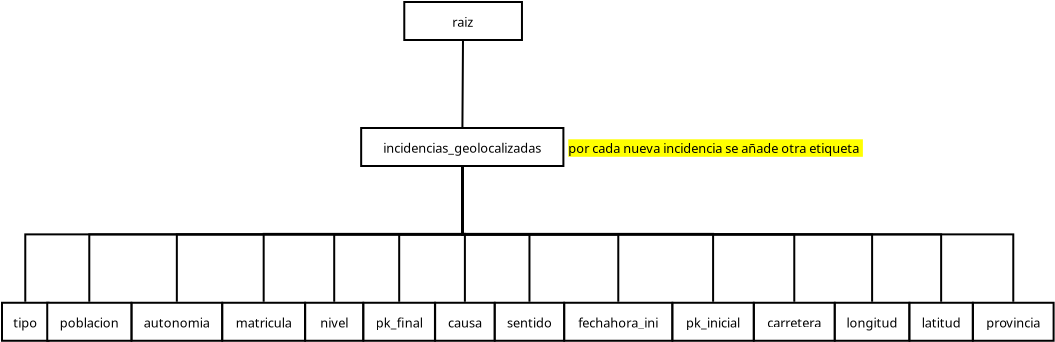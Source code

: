 <?xml version="1.0" encoding="UTF-8"?>
<dia:diagram xmlns:dia="http://www.lysator.liu.se/~alla/dia/">
  <dia:layer name="Fondo" visible="true" active="true">
    <dia:object type="Flowchart - Box" version="0" id="O0">
      <dia:attribute name="obj_pos">
        <dia:point val="20.85,3"/>
      </dia:attribute>
      <dia:attribute name="obj_bb">
        <dia:rectangle val="20.8,2.95;26.784,4.95"/>
      </dia:attribute>
      <dia:attribute name="elem_corner">
        <dia:point val="20.85,3"/>
      </dia:attribute>
      <dia:attribute name="elem_width">
        <dia:real val="5.884"/>
      </dia:attribute>
      <dia:attribute name="elem_height">
        <dia:real val="1.9"/>
      </dia:attribute>
      <dia:attribute name="show_background">
        <dia:boolean val="true"/>
      </dia:attribute>
      <dia:attribute name="padding">
        <dia:real val="0.5"/>
      </dia:attribute>
      <dia:attribute name="text">
        <dia:composite type="text">
          <dia:attribute name="string">
            <dia:string>#raiz#</dia:string>
          </dia:attribute>
          <dia:attribute name="font">
            <dia:font family="sans" style="0" name="Helvetica"/>
          </dia:attribute>
          <dia:attribute name="height">
            <dia:real val="0.8"/>
          </dia:attribute>
          <dia:attribute name="pos">
            <dia:point val="23.792,4.145"/>
          </dia:attribute>
          <dia:attribute name="color">
            <dia:color val="#000000"/>
          </dia:attribute>
          <dia:attribute name="alignment">
            <dia:enum val="1"/>
          </dia:attribute>
        </dia:composite>
      </dia:attribute>
    </dia:object>
    <dia:object type="Flowchart - Box" version="0" id="O1">
      <dia:attribute name="obj_pos">
        <dia:point val="18.694,9.3"/>
      </dia:attribute>
      <dia:attribute name="obj_bb">
        <dia:rectangle val="18.644,9.25;28.856,11.25"/>
      </dia:attribute>
      <dia:attribute name="elem_corner">
        <dia:point val="18.694,9.3"/>
      </dia:attribute>
      <dia:attribute name="elem_width">
        <dia:real val="10.112"/>
      </dia:attribute>
      <dia:attribute name="elem_height">
        <dia:real val="1.9"/>
      </dia:attribute>
      <dia:attribute name="show_background">
        <dia:boolean val="true"/>
      </dia:attribute>
      <dia:attribute name="padding">
        <dia:real val="0.5"/>
      </dia:attribute>
      <dia:attribute name="text">
        <dia:composite type="text">
          <dia:attribute name="string">
            <dia:string>#incidencias_geolocalizadas#</dia:string>
          </dia:attribute>
          <dia:attribute name="font">
            <dia:font family="sans" style="0" name="Helvetica"/>
          </dia:attribute>
          <dia:attribute name="height">
            <dia:real val="0.8"/>
          </dia:attribute>
          <dia:attribute name="pos">
            <dia:point val="23.75,10.445"/>
          </dia:attribute>
          <dia:attribute name="color">
            <dia:color val="#000000"/>
          </dia:attribute>
          <dia:attribute name="alignment">
            <dia:enum val="1"/>
          </dia:attribute>
        </dia:composite>
      </dia:attribute>
    </dia:object>
    <dia:object type="Standard - Line" version="0" id="O2">
      <dia:attribute name="obj_pos">
        <dia:point val="23.785,4.95"/>
      </dia:attribute>
      <dia:attribute name="obj_bb">
        <dia:rectangle val="23.706,4.9;23.836,9.3"/>
      </dia:attribute>
      <dia:attribute name="conn_endpoints">
        <dia:point val="23.785,4.95"/>
        <dia:point val="23.757,9.25"/>
      </dia:attribute>
      <dia:attribute name="numcp">
        <dia:int val="1"/>
      </dia:attribute>
      <dia:connections>
        <dia:connection handle="0" to="O0" connection="16"/>
        <dia:connection handle="1" to="O1" connection="16"/>
      </dia:connections>
    </dia:object>
    <dia:object type="Flowchart - Box" version="0" id="O3">
      <dia:attribute name="obj_pos">
        <dia:point val="0.736,18.038"/>
      </dia:attribute>
      <dia:attribute name="obj_bb">
        <dia:rectangle val="0.686,17.988;3.114,19.988"/>
      </dia:attribute>
      <dia:attribute name="elem_corner">
        <dia:point val="0.736,18.038"/>
      </dia:attribute>
      <dia:attribute name="elem_width">
        <dia:real val="2.328"/>
      </dia:attribute>
      <dia:attribute name="elem_height">
        <dia:real val="1.9"/>
      </dia:attribute>
      <dia:attribute name="show_background">
        <dia:boolean val="true"/>
      </dia:attribute>
      <dia:attribute name="padding">
        <dia:real val="0.5"/>
      </dia:attribute>
      <dia:attribute name="text">
        <dia:composite type="text">
          <dia:attribute name="string">
            <dia:string>#tipo#</dia:string>
          </dia:attribute>
          <dia:attribute name="font">
            <dia:font family="sans" style="0" name="Helvetica"/>
          </dia:attribute>
          <dia:attribute name="height">
            <dia:real val="0.8"/>
          </dia:attribute>
          <dia:attribute name="pos">
            <dia:point val="1.9,19.183"/>
          </dia:attribute>
          <dia:attribute name="color">
            <dia:color val="#000000"/>
          </dia:attribute>
          <dia:attribute name="alignment">
            <dia:enum val="1"/>
          </dia:attribute>
        </dia:composite>
      </dia:attribute>
    </dia:object>
    <dia:object type="Flowchart - Box" version="0" id="O4">
      <dia:attribute name="obj_pos">
        <dia:point val="7.213,18.038"/>
      </dia:attribute>
      <dia:attribute name="obj_bb">
        <dia:rectangle val="7.163,17.988;11.793,19.988"/>
      </dia:attribute>
      <dia:attribute name="elem_corner">
        <dia:point val="7.213,18.038"/>
      </dia:attribute>
      <dia:attribute name="elem_width">
        <dia:real val="4.53"/>
      </dia:attribute>
      <dia:attribute name="elem_height">
        <dia:real val="1.9"/>
      </dia:attribute>
      <dia:attribute name="show_background">
        <dia:boolean val="true"/>
      </dia:attribute>
      <dia:attribute name="padding">
        <dia:real val="0.5"/>
      </dia:attribute>
      <dia:attribute name="text">
        <dia:composite type="text">
          <dia:attribute name="string">
            <dia:string>#autonomia#</dia:string>
          </dia:attribute>
          <dia:attribute name="font">
            <dia:font family="sans" style="0" name="Helvetica"/>
          </dia:attribute>
          <dia:attribute name="height">
            <dia:real val="0.8"/>
          </dia:attribute>
          <dia:attribute name="pos">
            <dia:point val="9.478,19.183"/>
          </dia:attribute>
          <dia:attribute name="color">
            <dia:color val="#000000"/>
          </dia:attribute>
          <dia:attribute name="alignment">
            <dia:enum val="1"/>
          </dia:attribute>
        </dia:composite>
      </dia:attribute>
    </dia:object>
    <dia:object type="Flowchart - Box" version="0" id="O5">
      <dia:attribute name="obj_pos">
        <dia:point val="49.284,18.038"/>
      </dia:attribute>
      <dia:attribute name="obj_bb">
        <dia:rectangle val="49.234,17.988;53.366,19.988"/>
      </dia:attribute>
      <dia:attribute name="elem_corner">
        <dia:point val="49.284,18.038"/>
      </dia:attribute>
      <dia:attribute name="elem_width">
        <dia:real val="4.032"/>
      </dia:attribute>
      <dia:attribute name="elem_height">
        <dia:real val="1.9"/>
      </dia:attribute>
      <dia:attribute name="show_background">
        <dia:boolean val="true"/>
      </dia:attribute>
      <dia:attribute name="padding">
        <dia:real val="0.5"/>
      </dia:attribute>
      <dia:attribute name="text">
        <dia:composite type="text">
          <dia:attribute name="string">
            <dia:string>#provincia#</dia:string>
          </dia:attribute>
          <dia:attribute name="font">
            <dia:font family="sans" style="0" name="Helvetica"/>
          </dia:attribute>
          <dia:attribute name="height">
            <dia:real val="0.8"/>
          </dia:attribute>
          <dia:attribute name="pos">
            <dia:point val="51.3,19.183"/>
          </dia:attribute>
          <dia:attribute name="color">
            <dia:color val="#000000"/>
          </dia:attribute>
          <dia:attribute name="alignment">
            <dia:enum val="1"/>
          </dia:attribute>
        </dia:composite>
      </dia:attribute>
    </dia:object>
    <dia:object type="Flowchart - Box" version="0" id="O6">
      <dia:attribute name="obj_pos">
        <dia:point val="11.753,18.038"/>
      </dia:attribute>
      <dia:attribute name="obj_bb">
        <dia:rectangle val="11.703,17.988;15.936,19.988"/>
      </dia:attribute>
      <dia:attribute name="elem_corner">
        <dia:point val="11.753,18.038"/>
      </dia:attribute>
      <dia:attribute name="elem_width">
        <dia:real val="4.133"/>
      </dia:attribute>
      <dia:attribute name="elem_height">
        <dia:real val="1.9"/>
      </dia:attribute>
      <dia:attribute name="show_background">
        <dia:boolean val="true"/>
      </dia:attribute>
      <dia:attribute name="padding">
        <dia:real val="0.5"/>
      </dia:attribute>
      <dia:attribute name="text">
        <dia:composite type="text">
          <dia:attribute name="string">
            <dia:string>#matricula#</dia:string>
          </dia:attribute>
          <dia:attribute name="font">
            <dia:font family="sans" style="0" name="Helvetica"/>
          </dia:attribute>
          <dia:attribute name="height">
            <dia:real val="0.8"/>
          </dia:attribute>
          <dia:attribute name="pos">
            <dia:point val="13.819,19.183"/>
          </dia:attribute>
          <dia:attribute name="color">
            <dia:color val="#000000"/>
          </dia:attribute>
          <dia:attribute name="alignment">
            <dia:enum val="1"/>
          </dia:attribute>
        </dia:composite>
      </dia:attribute>
    </dia:object>
    <dia:object type="Flowchart - Box" version="0" id="O7">
      <dia:attribute name="obj_pos">
        <dia:point val="22.393,18.038"/>
      </dia:attribute>
      <dia:attribute name="obj_bb">
        <dia:rectangle val="22.343,17.988;25.418,19.988"/>
      </dia:attribute>
      <dia:attribute name="elem_corner">
        <dia:point val="22.393,18.038"/>
      </dia:attribute>
      <dia:attribute name="elem_width">
        <dia:real val="2.975"/>
      </dia:attribute>
      <dia:attribute name="elem_height">
        <dia:real val="1.9"/>
      </dia:attribute>
      <dia:attribute name="show_background">
        <dia:boolean val="true"/>
      </dia:attribute>
      <dia:attribute name="padding">
        <dia:real val="0.5"/>
      </dia:attribute>
      <dia:attribute name="text">
        <dia:composite type="text">
          <dia:attribute name="string">
            <dia:string>#causa#</dia:string>
          </dia:attribute>
          <dia:attribute name="font">
            <dia:font family="sans" style="0" name="Helvetica"/>
          </dia:attribute>
          <dia:attribute name="height">
            <dia:real val="0.8"/>
          </dia:attribute>
          <dia:attribute name="pos">
            <dia:point val="23.881,19.183"/>
          </dia:attribute>
          <dia:attribute name="color">
            <dia:color val="#000000"/>
          </dia:attribute>
          <dia:attribute name="alignment">
            <dia:enum val="1"/>
          </dia:attribute>
        </dia:composite>
      </dia:attribute>
    </dia:object>
    <dia:object type="Flowchart - Box" version="0" id="O8">
      <dia:attribute name="obj_pos">
        <dia:point val="2.998,18.038"/>
      </dia:attribute>
      <dia:attribute name="obj_bb">
        <dia:rectangle val="2.947,17.988;7.253,19.988"/>
      </dia:attribute>
      <dia:attribute name="elem_corner">
        <dia:point val="2.998,18.038"/>
      </dia:attribute>
      <dia:attribute name="elem_width">
        <dia:real val="4.205"/>
      </dia:attribute>
      <dia:attribute name="elem_height">
        <dia:real val="1.9"/>
      </dia:attribute>
      <dia:attribute name="show_background">
        <dia:boolean val="true"/>
      </dia:attribute>
      <dia:attribute name="padding">
        <dia:real val="0.5"/>
      </dia:attribute>
      <dia:attribute name="text">
        <dia:composite type="text">
          <dia:attribute name="string">
            <dia:string>#poblacion#</dia:string>
          </dia:attribute>
          <dia:attribute name="font">
            <dia:font family="sans" style="0" name="Helvetica"/>
          </dia:attribute>
          <dia:attribute name="height">
            <dia:real val="0.8"/>
          </dia:attribute>
          <dia:attribute name="pos">
            <dia:point val="5.1,19.183"/>
          </dia:attribute>
          <dia:attribute name="color">
            <dia:color val="#000000"/>
          </dia:attribute>
          <dia:attribute name="alignment">
            <dia:enum val="1"/>
          </dia:attribute>
        </dia:composite>
      </dia:attribute>
    </dia:object>
    <dia:object type="Flowchart - Box" version="0" id="O9">
      <dia:attribute name="obj_pos">
        <dia:point val="28.849,18.038"/>
      </dia:attribute>
      <dia:attribute name="obj_bb">
        <dia:rectangle val="28.799,17.988;34.302,19.988"/>
      </dia:attribute>
      <dia:attribute name="elem_corner">
        <dia:point val="28.849,18.038"/>
      </dia:attribute>
      <dia:attribute name="elem_width">
        <dia:real val="5.402"/>
      </dia:attribute>
      <dia:attribute name="elem_height">
        <dia:real val="1.9"/>
      </dia:attribute>
      <dia:attribute name="show_background">
        <dia:boolean val="true"/>
      </dia:attribute>
      <dia:attribute name="padding">
        <dia:real val="0.5"/>
      </dia:attribute>
      <dia:attribute name="text">
        <dia:composite type="text">
          <dia:attribute name="string">
            <dia:string>#fechahora_ini#</dia:string>
          </dia:attribute>
          <dia:attribute name="font">
            <dia:font family="sans" style="0" name="Helvetica"/>
          </dia:attribute>
          <dia:attribute name="height">
            <dia:real val="0.8"/>
          </dia:attribute>
          <dia:attribute name="pos">
            <dia:point val="31.55,19.183"/>
          </dia:attribute>
          <dia:attribute name="color">
            <dia:color val="#000000"/>
          </dia:attribute>
          <dia:attribute name="alignment">
            <dia:enum val="1"/>
          </dia:attribute>
        </dia:composite>
      </dia:attribute>
    </dia:object>
    <dia:object type="Flowchart - Box" version="0" id="O10">
      <dia:attribute name="obj_pos">
        <dia:point val="15.896,18.038"/>
      </dia:attribute>
      <dia:attribute name="obj_bb">
        <dia:rectangle val="15.846,17.988;18.848,19.988"/>
      </dia:attribute>
      <dia:attribute name="elem_corner">
        <dia:point val="15.896,18.038"/>
      </dia:attribute>
      <dia:attribute name="elem_width">
        <dia:real val="2.901"/>
      </dia:attribute>
      <dia:attribute name="elem_height">
        <dia:real val="1.9"/>
      </dia:attribute>
      <dia:attribute name="show_background">
        <dia:boolean val="true"/>
      </dia:attribute>
      <dia:attribute name="padding">
        <dia:real val="0.5"/>
      </dia:attribute>
      <dia:attribute name="text">
        <dia:composite type="text">
          <dia:attribute name="string">
            <dia:string>#nivel#</dia:string>
          </dia:attribute>
          <dia:attribute name="font">
            <dia:font family="sans" style="0" name="Helvetica"/>
          </dia:attribute>
          <dia:attribute name="height">
            <dia:real val="0.8"/>
          </dia:attribute>
          <dia:attribute name="pos">
            <dia:point val="17.347,19.183"/>
          </dia:attribute>
          <dia:attribute name="color">
            <dia:color val="#000000"/>
          </dia:attribute>
          <dia:attribute name="alignment">
            <dia:enum val="1"/>
          </dia:attribute>
        </dia:composite>
      </dia:attribute>
    </dia:object>
    <dia:object type="Flowchart - Box" version="0" id="O11">
      <dia:attribute name="obj_pos">
        <dia:point val="38.33,18.038"/>
      </dia:attribute>
      <dia:attribute name="obj_bb">
        <dia:rectangle val="38.28,17.988;42.42,19.988"/>
      </dia:attribute>
      <dia:attribute name="elem_corner">
        <dia:point val="38.33,18.038"/>
      </dia:attribute>
      <dia:attribute name="elem_width">
        <dia:real val="4.04"/>
      </dia:attribute>
      <dia:attribute name="elem_height">
        <dia:real val="1.9"/>
      </dia:attribute>
      <dia:attribute name="show_background">
        <dia:boolean val="true"/>
      </dia:attribute>
      <dia:attribute name="padding">
        <dia:real val="0.5"/>
      </dia:attribute>
      <dia:attribute name="text">
        <dia:composite type="text">
          <dia:attribute name="string">
            <dia:string>#carretera#</dia:string>
          </dia:attribute>
          <dia:attribute name="font">
            <dia:font family="sans" style="0" name="Helvetica"/>
          </dia:attribute>
          <dia:attribute name="height">
            <dia:real val="0.8"/>
          </dia:attribute>
          <dia:attribute name="pos">
            <dia:point val="40.35,19.183"/>
          </dia:attribute>
          <dia:attribute name="color">
            <dia:color val="#000000"/>
          </dia:attribute>
          <dia:attribute name="alignment">
            <dia:enum val="1"/>
          </dia:attribute>
        </dia:composite>
      </dia:attribute>
    </dia:object>
    <dia:object type="Flowchart - Box" version="0" id="O12">
      <dia:attribute name="obj_pos">
        <dia:point val="34.262,18.038"/>
      </dia:attribute>
      <dia:attribute name="obj_bb">
        <dia:rectangle val="34.212,17.988;38.37,19.988"/>
      </dia:attribute>
      <dia:attribute name="elem_corner">
        <dia:point val="34.262,18.038"/>
      </dia:attribute>
      <dia:attribute name="elem_width">
        <dia:real val="4.058"/>
      </dia:attribute>
      <dia:attribute name="elem_height">
        <dia:real val="1.9"/>
      </dia:attribute>
      <dia:attribute name="show_background">
        <dia:boolean val="true"/>
      </dia:attribute>
      <dia:attribute name="padding">
        <dia:real val="0.5"/>
      </dia:attribute>
      <dia:attribute name="text">
        <dia:composite type="text">
          <dia:attribute name="string">
            <dia:string>#pk_inicial#</dia:string>
          </dia:attribute>
          <dia:attribute name="font">
            <dia:font family="sans" style="0" name="Helvetica"/>
          </dia:attribute>
          <dia:attribute name="height">
            <dia:real val="0.8"/>
          </dia:attribute>
          <dia:attribute name="pos">
            <dia:point val="36.291,19.183"/>
          </dia:attribute>
          <dia:attribute name="color">
            <dia:color val="#000000"/>
          </dia:attribute>
          <dia:attribute name="alignment">
            <dia:enum val="1"/>
          </dia:attribute>
        </dia:composite>
      </dia:attribute>
    </dia:object>
    <dia:object type="Flowchart - Box" version="0" id="O13">
      <dia:attribute name="obj_pos">
        <dia:point val="18.808,18.038"/>
      </dia:attribute>
      <dia:attribute name="obj_bb">
        <dia:rectangle val="18.758,17.988;22.433,19.988"/>
      </dia:attribute>
      <dia:attribute name="elem_corner">
        <dia:point val="18.808,18.038"/>
      </dia:attribute>
      <dia:attribute name="elem_width">
        <dia:real val="3.575"/>
      </dia:attribute>
      <dia:attribute name="elem_height">
        <dia:real val="1.9"/>
      </dia:attribute>
      <dia:attribute name="show_background">
        <dia:boolean val="true"/>
      </dia:attribute>
      <dia:attribute name="padding">
        <dia:real val="0.5"/>
      </dia:attribute>
      <dia:attribute name="text">
        <dia:composite type="text">
          <dia:attribute name="string">
            <dia:string>#pk_final#</dia:string>
          </dia:attribute>
          <dia:attribute name="font">
            <dia:font family="sans" style="0" name="Helvetica"/>
          </dia:attribute>
          <dia:attribute name="height">
            <dia:real val="0.8"/>
          </dia:attribute>
          <dia:attribute name="pos">
            <dia:point val="20.595,19.183"/>
          </dia:attribute>
          <dia:attribute name="color">
            <dia:color val="#000000"/>
          </dia:attribute>
          <dia:attribute name="alignment">
            <dia:enum val="1"/>
          </dia:attribute>
        </dia:composite>
      </dia:attribute>
    </dia:object>
    <dia:object type="Flowchart - Box" version="0" id="O14">
      <dia:attribute name="obj_pos">
        <dia:point val="25.379,18.038"/>
      </dia:attribute>
      <dia:attribute name="obj_bb">
        <dia:rectangle val="25.329,17.988;28.889,19.988"/>
      </dia:attribute>
      <dia:attribute name="elem_corner">
        <dia:point val="25.379,18.038"/>
      </dia:attribute>
      <dia:attribute name="elem_width">
        <dia:real val="3.46"/>
      </dia:attribute>
      <dia:attribute name="elem_height">
        <dia:real val="1.9"/>
      </dia:attribute>
      <dia:attribute name="show_background">
        <dia:boolean val="true"/>
      </dia:attribute>
      <dia:attribute name="padding">
        <dia:real val="0.5"/>
      </dia:attribute>
      <dia:attribute name="text">
        <dia:composite type="text">
          <dia:attribute name="string">
            <dia:string>#sentido#</dia:string>
          </dia:attribute>
          <dia:attribute name="font">
            <dia:font family="sans" style="0" name="Helvetica"/>
          </dia:attribute>
          <dia:attribute name="height">
            <dia:real val="0.8"/>
          </dia:attribute>
          <dia:attribute name="pos">
            <dia:point val="27.109,19.183"/>
          </dia:attribute>
          <dia:attribute name="color">
            <dia:color val="#000000"/>
          </dia:attribute>
          <dia:attribute name="alignment">
            <dia:enum val="1"/>
          </dia:attribute>
        </dia:composite>
      </dia:attribute>
    </dia:object>
    <dia:object type="Flowchart - Box" version="0" id="O15">
      <dia:attribute name="obj_pos">
        <dia:point val="42.38,18.038"/>
      </dia:attribute>
      <dia:attribute name="obj_bb">
        <dia:rectangle val="42.33,17.988;46.153,19.988"/>
      </dia:attribute>
      <dia:attribute name="elem_corner">
        <dia:point val="42.38,18.038"/>
      </dia:attribute>
      <dia:attribute name="elem_width">
        <dia:real val="3.723"/>
      </dia:attribute>
      <dia:attribute name="elem_height">
        <dia:real val="1.9"/>
      </dia:attribute>
      <dia:attribute name="show_background">
        <dia:boolean val="true"/>
      </dia:attribute>
      <dia:attribute name="padding">
        <dia:real val="0.5"/>
      </dia:attribute>
      <dia:attribute name="text">
        <dia:composite type="text">
          <dia:attribute name="string">
            <dia:string>#longitud#</dia:string>
          </dia:attribute>
          <dia:attribute name="font">
            <dia:font family="sans" style="0" name="Helvetica"/>
          </dia:attribute>
          <dia:attribute name="height">
            <dia:real val="0.8"/>
          </dia:attribute>
          <dia:attribute name="pos">
            <dia:point val="44.242,19.183"/>
          </dia:attribute>
          <dia:attribute name="color">
            <dia:color val="#000000"/>
          </dia:attribute>
          <dia:attribute name="alignment">
            <dia:enum val="1"/>
          </dia:attribute>
        </dia:composite>
      </dia:attribute>
    </dia:object>
    <dia:object type="Flowchart - Box" version="0" id="O16">
      <dia:attribute name="obj_pos">
        <dia:point val="46.113,18.038"/>
      </dia:attribute>
      <dia:attribute name="obj_bb">
        <dia:rectangle val="46.063,17.988;49.323,19.988"/>
      </dia:attribute>
      <dia:attribute name="elem_corner">
        <dia:point val="46.113,18.038"/>
      </dia:attribute>
      <dia:attribute name="elem_width">
        <dia:real val="3.16"/>
      </dia:attribute>
      <dia:attribute name="elem_height">
        <dia:real val="1.9"/>
      </dia:attribute>
      <dia:attribute name="show_background">
        <dia:boolean val="true"/>
      </dia:attribute>
      <dia:attribute name="padding">
        <dia:real val="0.5"/>
      </dia:attribute>
      <dia:attribute name="text">
        <dia:composite type="text">
          <dia:attribute name="string">
            <dia:string>#latitud#</dia:string>
          </dia:attribute>
          <dia:attribute name="font">
            <dia:font family="sans" style="0" name="Helvetica"/>
          </dia:attribute>
          <dia:attribute name="height">
            <dia:real val="0.8"/>
          </dia:attribute>
          <dia:attribute name="pos">
            <dia:point val="47.693,19.183"/>
          </dia:attribute>
          <dia:attribute name="color">
            <dia:color val="#000000"/>
          </dia:attribute>
          <dia:attribute name="alignment">
            <dia:enum val="1"/>
          </dia:attribute>
        </dia:composite>
      </dia:attribute>
    </dia:object>
    <dia:object type="Standard - ZigZagLine" version="1" id="O17">
      <dia:attribute name="obj_pos">
        <dia:point val="1.9,17.987"/>
      </dia:attribute>
      <dia:attribute name="obj_bb">
        <dia:rectangle val="1.85,11.2;23.8,18.037"/>
      </dia:attribute>
      <dia:attribute name="orth_points">
        <dia:point val="1.9,17.987"/>
        <dia:point val="1.9,14.619"/>
        <dia:point val="23.75,14.619"/>
        <dia:point val="23.75,11.251"/>
      </dia:attribute>
      <dia:attribute name="orth_orient">
        <dia:enum val="1"/>
        <dia:enum val="0"/>
        <dia:enum val="1"/>
      </dia:attribute>
      <dia:attribute name="autorouting">
        <dia:boolean val="true"/>
      </dia:attribute>
      <dia:connections>
        <dia:connection handle="0" to="O3" connection="16"/>
        <dia:connection handle="1" to="O1" connection="16"/>
      </dia:connections>
    </dia:object>
    <dia:object type="Standard - ZigZagLine" version="1" id="O18">
      <dia:attribute name="obj_pos">
        <dia:point val="5.1,17.987"/>
      </dia:attribute>
      <dia:attribute name="obj_bb">
        <dia:rectangle val="5.05,11.2;23.8,18.037"/>
      </dia:attribute>
      <dia:attribute name="orth_points">
        <dia:point val="5.1,17.987"/>
        <dia:point val="5.1,14.619"/>
        <dia:point val="23.75,14.619"/>
        <dia:point val="23.75,11.251"/>
      </dia:attribute>
      <dia:attribute name="orth_orient">
        <dia:enum val="1"/>
        <dia:enum val="0"/>
        <dia:enum val="1"/>
      </dia:attribute>
      <dia:attribute name="autorouting">
        <dia:boolean val="true"/>
      </dia:attribute>
      <dia:connections>
        <dia:connection handle="0" to="O8" connection="16"/>
        <dia:connection handle="1" to="O1" connection="16"/>
      </dia:connections>
    </dia:object>
    <dia:object type="Standard - ZigZagLine" version="1" id="O19">
      <dia:attribute name="obj_pos">
        <dia:point val="9.478,17.987"/>
      </dia:attribute>
      <dia:attribute name="obj_bb">
        <dia:rectangle val="9.428,11.2;23.8,18.037"/>
      </dia:attribute>
      <dia:attribute name="orth_points">
        <dia:point val="9.478,17.987"/>
        <dia:point val="9.478,14.619"/>
        <dia:point val="23.75,14.619"/>
        <dia:point val="23.75,11.251"/>
      </dia:attribute>
      <dia:attribute name="orth_orient">
        <dia:enum val="1"/>
        <dia:enum val="0"/>
        <dia:enum val="1"/>
      </dia:attribute>
      <dia:attribute name="autorouting">
        <dia:boolean val="true"/>
      </dia:attribute>
      <dia:connections>
        <dia:connection handle="0" to="O4" connection="16"/>
        <dia:connection handle="1" to="O1" connection="16"/>
      </dia:connections>
    </dia:object>
    <dia:object type="Standard - ZigZagLine" version="1" id="O20">
      <dia:attribute name="obj_pos">
        <dia:point val="13.819,17.987"/>
      </dia:attribute>
      <dia:attribute name="obj_bb">
        <dia:rectangle val="13.77,11.15;23.8,18.037"/>
      </dia:attribute>
      <dia:attribute name="orth_points">
        <dia:point val="13.819,17.987"/>
        <dia:point val="13.819,14.594"/>
        <dia:point val="23.75,14.594"/>
        <dia:point val="23.75,11.2"/>
      </dia:attribute>
      <dia:attribute name="orth_orient">
        <dia:enum val="1"/>
        <dia:enum val="0"/>
        <dia:enum val="1"/>
      </dia:attribute>
      <dia:attribute name="autorouting">
        <dia:boolean val="true"/>
      </dia:attribute>
      <dia:connections>
        <dia:connection handle="0" to="O6" connection="16"/>
        <dia:connection handle="1" to="O1" connection="13"/>
      </dia:connections>
    </dia:object>
    <dia:object type="Standard - ZigZagLine" version="1" id="O21">
      <dia:attribute name="obj_pos">
        <dia:point val="20.595,17.987"/>
      </dia:attribute>
      <dia:attribute name="obj_bb">
        <dia:rectangle val="20.545,11.2;23.8,18.037"/>
      </dia:attribute>
      <dia:attribute name="orth_points">
        <dia:point val="20.595,17.987"/>
        <dia:point val="20.595,14.619"/>
        <dia:point val="23.75,14.619"/>
        <dia:point val="23.75,11.251"/>
      </dia:attribute>
      <dia:attribute name="orth_orient">
        <dia:enum val="1"/>
        <dia:enum val="0"/>
        <dia:enum val="1"/>
      </dia:attribute>
      <dia:attribute name="autorouting">
        <dia:boolean val="true"/>
      </dia:attribute>
      <dia:connections>
        <dia:connection handle="0" to="O13" connection="16"/>
        <dia:connection handle="1" to="O1" connection="16"/>
      </dia:connections>
    </dia:object>
    <dia:object type="Standard - ZigZagLine" version="1" id="O22">
      <dia:attribute name="obj_pos">
        <dia:point val="17.347,17.987"/>
      </dia:attribute>
      <dia:attribute name="obj_bb">
        <dia:rectangle val="17.297,11.2;23.8,18.037"/>
      </dia:attribute>
      <dia:attribute name="orth_points">
        <dia:point val="17.347,17.987"/>
        <dia:point val="17.347,14.619"/>
        <dia:point val="23.75,14.619"/>
        <dia:point val="23.75,11.251"/>
      </dia:attribute>
      <dia:attribute name="orth_orient">
        <dia:enum val="1"/>
        <dia:enum val="0"/>
        <dia:enum val="1"/>
      </dia:attribute>
      <dia:attribute name="autorouting">
        <dia:boolean val="true"/>
      </dia:attribute>
      <dia:connections>
        <dia:connection handle="0" to="O10" connection="16"/>
        <dia:connection handle="1" to="O1" connection="16"/>
      </dia:connections>
    </dia:object>
    <dia:object type="Standard - ZigZagLine" version="1" id="O23">
      <dia:attribute name="obj_pos">
        <dia:point val="23.881,17.987"/>
      </dia:attribute>
      <dia:attribute name="obj_bb">
        <dia:rectangle val="23.7,11.15;23.931,18.037"/>
      </dia:attribute>
      <dia:attribute name="orth_points">
        <dia:point val="23.881,17.987"/>
        <dia:point val="23.881,14.594"/>
        <dia:point val="23.75,14.594"/>
        <dia:point val="23.75,11.2"/>
      </dia:attribute>
      <dia:attribute name="orth_orient">
        <dia:enum val="1"/>
        <dia:enum val="0"/>
        <dia:enum val="1"/>
      </dia:attribute>
      <dia:attribute name="autorouting">
        <dia:boolean val="true"/>
      </dia:attribute>
      <dia:connections>
        <dia:connection handle="0" to="O7" connection="16"/>
        <dia:connection handle="1" to="O1" connection="13"/>
      </dia:connections>
    </dia:object>
    <dia:object type="Standard - ZigZagLine" version="1" id="O24">
      <dia:attribute name="obj_pos">
        <dia:point val="27.109,17.987"/>
      </dia:attribute>
      <dia:attribute name="obj_bb">
        <dia:rectangle val="23.7,11.2;27.159,18.037"/>
      </dia:attribute>
      <dia:attribute name="orth_points">
        <dia:point val="27.109,17.987"/>
        <dia:point val="27.109,14.619"/>
        <dia:point val="23.75,14.619"/>
        <dia:point val="23.75,11.251"/>
      </dia:attribute>
      <dia:attribute name="orth_orient">
        <dia:enum val="1"/>
        <dia:enum val="0"/>
        <dia:enum val="1"/>
      </dia:attribute>
      <dia:attribute name="autorouting">
        <dia:boolean val="true"/>
      </dia:attribute>
      <dia:connections>
        <dia:connection handle="0" to="O14" connection="16"/>
        <dia:connection handle="1" to="O1" connection="16"/>
      </dia:connections>
    </dia:object>
    <dia:object type="Standard - ZigZagLine" version="1" id="O25">
      <dia:attribute name="obj_pos">
        <dia:point val="31.55,17.987"/>
      </dia:attribute>
      <dia:attribute name="obj_bb">
        <dia:rectangle val="23.7,11.2;31.6,18.037"/>
      </dia:attribute>
      <dia:attribute name="orth_points">
        <dia:point val="31.55,17.987"/>
        <dia:point val="31.55,14.619"/>
        <dia:point val="23.75,14.619"/>
        <dia:point val="23.75,11.251"/>
      </dia:attribute>
      <dia:attribute name="orth_orient">
        <dia:enum val="1"/>
        <dia:enum val="0"/>
        <dia:enum val="1"/>
      </dia:attribute>
      <dia:attribute name="autorouting">
        <dia:boolean val="true"/>
      </dia:attribute>
      <dia:connections>
        <dia:connection handle="0" to="O9" connection="16"/>
        <dia:connection handle="1" to="O1" connection="16"/>
      </dia:connections>
    </dia:object>
    <dia:object type="Standard - ZigZagLine" version="1" id="O26">
      <dia:attribute name="obj_pos">
        <dia:point val="36.291,17.987"/>
      </dia:attribute>
      <dia:attribute name="obj_bb">
        <dia:rectangle val="23.7,11.15;36.341,18.037"/>
      </dia:attribute>
      <dia:attribute name="orth_points">
        <dia:point val="36.291,17.987"/>
        <dia:point val="36.291,14.594"/>
        <dia:point val="23.75,14.594"/>
        <dia:point val="23.75,11.2"/>
      </dia:attribute>
      <dia:attribute name="orth_orient">
        <dia:enum val="1"/>
        <dia:enum val="0"/>
        <dia:enum val="1"/>
      </dia:attribute>
      <dia:attribute name="autorouting">
        <dia:boolean val="true"/>
      </dia:attribute>
      <dia:connections>
        <dia:connection handle="0" to="O12" connection="16"/>
        <dia:connection handle="1" to="O1" connection="13"/>
      </dia:connections>
    </dia:object>
    <dia:object type="Standard - ZigZagLine" version="1" id="O27">
      <dia:attribute name="obj_pos">
        <dia:point val="40.35,17.987"/>
      </dia:attribute>
      <dia:attribute name="obj_bb">
        <dia:rectangle val="23.7,11.2;40.4,18.037"/>
      </dia:attribute>
      <dia:attribute name="orth_points">
        <dia:point val="40.35,17.987"/>
        <dia:point val="40.35,14.619"/>
        <dia:point val="23.75,14.619"/>
        <dia:point val="23.75,11.251"/>
      </dia:attribute>
      <dia:attribute name="orth_orient">
        <dia:enum val="1"/>
        <dia:enum val="0"/>
        <dia:enum val="1"/>
      </dia:attribute>
      <dia:attribute name="autorouting">
        <dia:boolean val="true"/>
      </dia:attribute>
      <dia:connections>
        <dia:connection handle="0" to="O11" connection="16"/>
        <dia:connection handle="1" to="O1" connection="16"/>
      </dia:connections>
    </dia:object>
    <dia:object type="Standard - ZigZagLine" version="1" id="O28">
      <dia:attribute name="obj_pos">
        <dia:point val="44.242,17.987"/>
      </dia:attribute>
      <dia:attribute name="obj_bb">
        <dia:rectangle val="23.7,11.2;44.292,18.037"/>
      </dia:attribute>
      <dia:attribute name="orth_points">
        <dia:point val="44.242,17.987"/>
        <dia:point val="44.242,14.619"/>
        <dia:point val="23.75,14.619"/>
        <dia:point val="23.75,11.251"/>
      </dia:attribute>
      <dia:attribute name="orth_orient">
        <dia:enum val="1"/>
        <dia:enum val="0"/>
        <dia:enum val="1"/>
      </dia:attribute>
      <dia:attribute name="autorouting">
        <dia:boolean val="true"/>
      </dia:attribute>
      <dia:connections>
        <dia:connection handle="0" to="O15" connection="16"/>
        <dia:connection handle="1" to="O1" connection="16"/>
      </dia:connections>
    </dia:object>
    <dia:object type="Standard - ZigZagLine" version="1" id="O29">
      <dia:attribute name="obj_pos">
        <dia:point val="47.693,17.987"/>
      </dia:attribute>
      <dia:attribute name="obj_bb">
        <dia:rectangle val="23.7,11.2;47.743,18.037"/>
      </dia:attribute>
      <dia:attribute name="orth_points">
        <dia:point val="47.693,17.987"/>
        <dia:point val="47.693,14.619"/>
        <dia:point val="23.75,14.619"/>
        <dia:point val="23.75,11.251"/>
      </dia:attribute>
      <dia:attribute name="orth_orient">
        <dia:enum val="1"/>
        <dia:enum val="0"/>
        <dia:enum val="1"/>
      </dia:attribute>
      <dia:attribute name="autorouting">
        <dia:boolean val="true"/>
      </dia:attribute>
      <dia:connections>
        <dia:connection handle="0" to="O16" connection="16"/>
        <dia:connection handle="1" to="O1" connection="16"/>
      </dia:connections>
    </dia:object>
    <dia:object type="Standard - ZigZagLine" version="1" id="O30">
      <dia:attribute name="obj_pos">
        <dia:point val="51.3,17.987"/>
      </dia:attribute>
      <dia:attribute name="obj_bb">
        <dia:rectangle val="23.7,11.2;51.35,18.037"/>
      </dia:attribute>
      <dia:attribute name="orth_points">
        <dia:point val="51.3,17.987"/>
        <dia:point val="51.3,14.619"/>
        <dia:point val="23.75,14.619"/>
        <dia:point val="23.75,11.251"/>
      </dia:attribute>
      <dia:attribute name="orth_orient">
        <dia:enum val="1"/>
        <dia:enum val="0"/>
        <dia:enum val="1"/>
      </dia:attribute>
      <dia:attribute name="autorouting">
        <dia:boolean val="true"/>
      </dia:attribute>
      <dia:connections>
        <dia:connection handle="0" to="O5" connection="16"/>
        <dia:connection handle="1" to="O1" connection="16"/>
      </dia:connections>
    </dia:object>
    <dia:object type="Standard - Text" version="1" id="O31">
      <dia:attribute name="obj_pos">
        <dia:point val="29.05,10.55"/>
      </dia:attribute>
      <dia:attribute name="obj_bb">
        <dia:rectangle val="29.05,9.955;44.985,10.703"/>
      </dia:attribute>
      <dia:attribute name="text">
        <dia:composite type="text">
          <dia:attribute name="string">
            <dia:string>#por cada nueva incidencia se añade otra etiqueta#</dia:string>
          </dia:attribute>
          <dia:attribute name="font">
            <dia:font family="sans" style="0" name="Helvetica"/>
          </dia:attribute>
          <dia:attribute name="height">
            <dia:real val="0.8"/>
          </dia:attribute>
          <dia:attribute name="pos">
            <dia:point val="29.05,10.55"/>
          </dia:attribute>
          <dia:attribute name="color">
            <dia:color val="#000000"/>
          </dia:attribute>
          <dia:attribute name="alignment">
            <dia:enum val="0"/>
          </dia:attribute>
        </dia:composite>
      </dia:attribute>
      <dia:attribute name="valign">
        <dia:enum val="3"/>
      </dia:attribute>
      <dia:attribute name="fill_color">
        <dia:color val="#ffff00"/>
      </dia:attribute>
      <dia:attribute name="show_background">
        <dia:boolean val="true"/>
      </dia:attribute>
    </dia:object>
  </dia:layer>
</dia:diagram>
